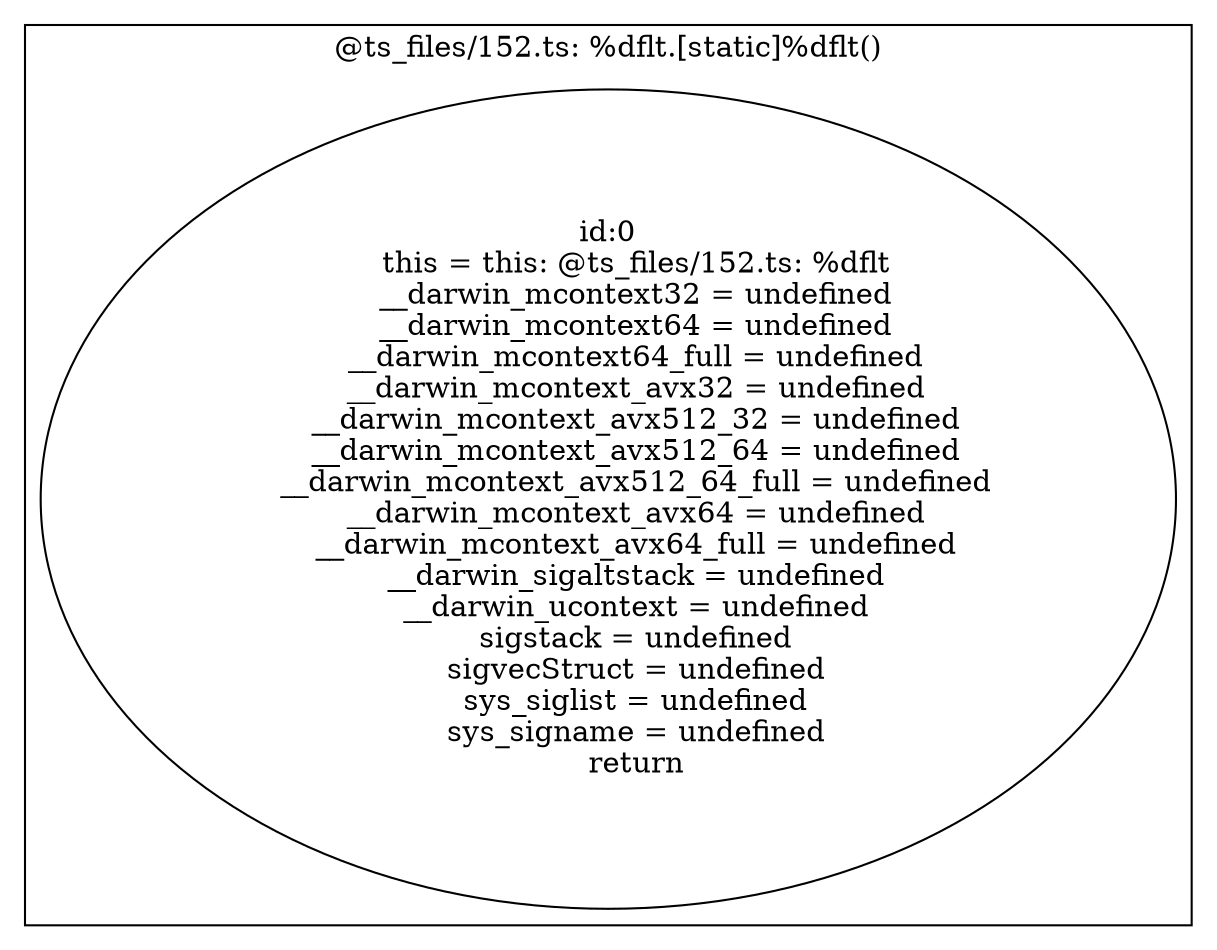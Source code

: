 digraph "152.ts" {
subgraph "cluster_@ts_files/152.ts: %dflt.[static]%dflt()" {
  label="@ts_files/152.ts: %dflt.[static]%dflt()";
  Node33720 [label="id:0
      this = this: @ts_files/152.ts: %dflt
      __darwin_mcontext32 = undefined
      __darwin_mcontext64 = undefined
      __darwin_mcontext64_full = undefined
      __darwin_mcontext_avx32 = undefined
      __darwin_mcontext_avx512_32 = undefined
      __darwin_mcontext_avx512_64 = undefined
      __darwin_mcontext_avx512_64_full = undefined
      __darwin_mcontext_avx64 = undefined
      __darwin_mcontext_avx64_full = undefined
      __darwin_sigaltstack = undefined
      __darwin_ucontext = undefined
      sigstack = undefined
      sigvecStruct = undefined
      sys_siglist = undefined
      sys_signame = undefined
      return"];
}
subgraph "cluster_@ts_files/152.ts: %dflt.%AM0(number)" {
  label="@ts_files/152.ts: %dflt.%AM0(number)";
}
subgraph "cluster_@ts_files/152.ts: %dflt.%AM1(number)" {
  label="@ts_files/152.ts: %dflt.%AM1(number)";
}
subgraph "cluster_@ts_files/152.ts: %dflt.bsd_signal(number, interop.FunctionReference<@ts_files/152.ts: %dflt.%AM0(number)>)" {
  label="@ts_files/152.ts: %dflt.bsd_signal(number, interop.FunctionReference<@ts_files/152.ts: %dflt.%AM0(number)>)";
}
subgraph "cluster_@ts_files/152.ts: %dflt.kill(number, number)" {
  label="@ts_files/152.ts: %dflt.kill(number, number)";
}
subgraph "cluster_@ts_files/152.ts: %dflt.killpg(number, number)" {
  label="@ts_files/152.ts: %dflt.killpg(number, number)";
}
subgraph "cluster_@ts_files/152.ts: %dflt.psignal(number, string|interop.Pointer|interop.Reference<any>)" {
  label="@ts_files/152.ts: %dflt.psignal(number, string|interop.Pointer|interop.Reference<any>)";
}
subgraph "cluster_@ts_files/152.ts: %dflt.pthread_kill(interop.Pointer|interop.Reference<_opaque_pthread_t>, number)" {
  label="@ts_files/152.ts: %dflt.pthread_kill(interop.Pointer|interop.Reference<_opaque_pthread_t>, number)";
}
subgraph "cluster_@ts_files/152.ts: %dflt.pthread_sigmask(number, interop.Pointer|interop.Reference<number>, interop.Pointer|interop.Reference<number>)" {
  label="@ts_files/152.ts: %dflt.pthread_sigmask(number, interop.Pointer|interop.Reference<number>, interop.Pointer|interop.Reference<number>)";
}
subgraph "cluster_@ts_files/152.ts: %dflt.raise(number)" {
  label="@ts_files/152.ts: %dflt.raise(number)";
}
subgraph "cluster_@ts_files/152.ts: %dflt.sigaddset(interop.Pointer|interop.Reference<number>, number)" {
  label="@ts_files/152.ts: %dflt.sigaddset(interop.Pointer|interop.Reference<number>, number)";
}
subgraph "cluster_@ts_files/152.ts: %dflt.sigaltstack(interop.Pointer|interop.Reference<__darwin_sigaltstack>, interop.Pointer|interop.Reference<__darwin_sigaltstack>)" {
  label="@ts_files/152.ts: %dflt.sigaltstack(interop.Pointer|interop.Reference<__darwin_sigaltstack>, interop.Pointer|interop.Reference<__darwin_sigaltstack>)";
}
subgraph "cluster_@ts_files/152.ts: %dflt.sigblock(number)" {
  label="@ts_files/152.ts: %dflt.sigblock(number)";
}
subgraph "cluster_@ts_files/152.ts: %dflt.sigdelset(interop.Pointer|interop.Reference<number>, number)" {
  label="@ts_files/152.ts: %dflt.sigdelset(interop.Pointer|interop.Reference<number>, number)";
}
subgraph "cluster_@ts_files/152.ts: %dflt.sigemptyset(interop.Pointer|interop.Reference<number>)" {
  label="@ts_files/152.ts: %dflt.sigemptyset(interop.Pointer|interop.Reference<number>)";
}
subgraph "cluster_@ts_files/152.ts: %dflt.sigfillset(interop.Pointer|interop.Reference<number>)" {
  label="@ts_files/152.ts: %dflt.sigfillset(interop.Pointer|interop.Reference<number>)";
}
subgraph "cluster_@ts_files/152.ts: %dflt.sighold(number)" {
  label="@ts_files/152.ts: %dflt.sighold(number)";
}
subgraph "cluster_@ts_files/152.ts: %dflt.sigignore(number)" {
  label="@ts_files/152.ts: %dflt.sigignore(number)";
}
subgraph "cluster_@ts_files/152.ts: %dflt.siginterrupt(number, number)" {
  label="@ts_files/152.ts: %dflt.siginterrupt(number, number)";
}
subgraph "cluster_@ts_files/152.ts: %dflt.sigismember(interop.Pointer|interop.Reference<number>, number)" {
  label="@ts_files/152.ts: %dflt.sigismember(interop.Pointer|interop.Reference<number>, number)";
}
subgraph "cluster_@ts_files/152.ts: %dflt.%AM2(number)" {
  label="@ts_files/152.ts: %dflt.%AM2(number)";
}
subgraph "cluster_@ts_files/152.ts: %dflt.%AM3(number)" {
  label="@ts_files/152.ts: %dflt.%AM3(number)";
}
subgraph "cluster_@ts_files/152.ts: %dflt.signal(number, interop.FunctionReference<@ts_files/152.ts: %dflt.%AM2(number)>)" {
  label="@ts_files/152.ts: %dflt.signal(number, interop.FunctionReference<@ts_files/152.ts: %dflt.%AM2(number)>)";
}
subgraph "cluster_@ts_files/152.ts: %dflt.sigpause(number)" {
  label="@ts_files/152.ts: %dflt.sigpause(number)";
}
subgraph "cluster_@ts_files/152.ts: %dflt.sigpending(interop.Pointer|interop.Reference<number>)" {
  label="@ts_files/152.ts: %dflt.sigpending(interop.Pointer|interop.Reference<number>)";
}
subgraph "cluster_@ts_files/152.ts: %dflt.sigprocmask(number, interop.Pointer|interop.Reference<number>, interop.Pointer|interop.Reference<number>)" {
  label="@ts_files/152.ts: %dflt.sigprocmask(number, interop.Pointer|interop.Reference<number>, interop.Pointer|interop.Reference<number>)";
}
subgraph "cluster_@ts_files/152.ts: %dflt.sigrelse(number)" {
  label="@ts_files/152.ts: %dflt.sigrelse(number)";
}
subgraph "cluster_@ts_files/152.ts: %dflt.%AM4(number)" {
  label="@ts_files/152.ts: %dflt.%AM4(number)";
}
subgraph "cluster_@ts_files/152.ts: %dflt.%AM5(number)" {
  label="@ts_files/152.ts: %dflt.%AM5(number)";
}
subgraph "cluster_@ts_files/152.ts: %dflt.sigset(number, interop.FunctionReference<@ts_files/152.ts: %dflt.%AM4(number)>)" {
  label="@ts_files/152.ts: %dflt.sigset(number, interop.FunctionReference<@ts_files/152.ts: %dflt.%AM4(number)>)";
}
subgraph "cluster_@ts_files/152.ts: %dflt.sigsetmask(number)" {
  label="@ts_files/152.ts: %dflt.sigsetmask(number)";
}
subgraph "cluster_@ts_files/152.ts: %dflt.sigsuspend(interop.Pointer|interop.Reference<number>)" {
  label="@ts_files/152.ts: %dflt.sigsuspend(interop.Pointer|interop.Reference<number>)";
}
subgraph "cluster_@ts_files/152.ts: %dflt.sigvec(number, interop.Pointer|interop.Reference<sigvecStruct>, interop.Pointer|interop.Reference<sigvecStruct>)" {
  label="@ts_files/152.ts: %dflt.sigvec(number, interop.Pointer|interop.Reference<sigvecStruct>, interop.Pointer|interop.Reference<sigvecStruct>)";
}
subgraph "cluster_@ts_files/152.ts: %dflt.sigwait(interop.Pointer|interop.Reference<number>, interop.Pointer|interop.Reference<number>)" {
  label="@ts_files/152.ts: %dflt.sigwait(interop.Pointer|interop.Reference<number>, interop.Pointer|interop.Reference<number>)";
}
subgraph "cluster_@ts_files/152.ts: sigvecStruct.%AM0(number)" {
  label="@ts_files/152.ts: sigvecStruct.%AM0(number)";
}
}
